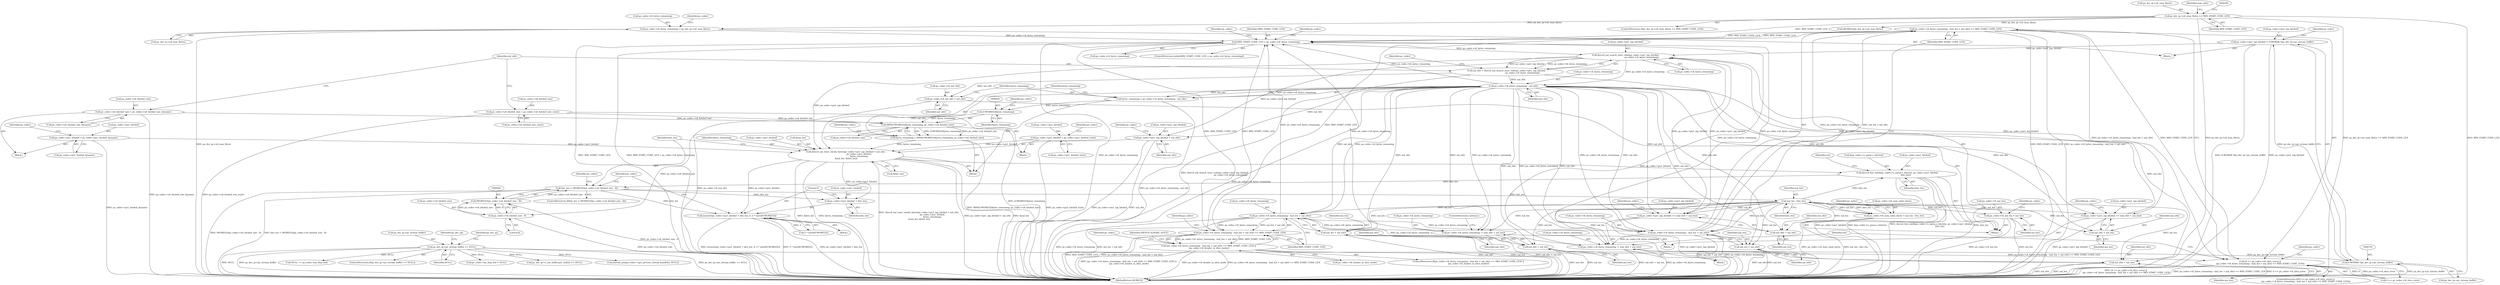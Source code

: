 digraph "0_Android_87fb7909c49e6a4510ba86ace1ffc83459c7e1b9@API" {
"1001127" [label="(Call,ps_codec->i4_bytes_remaining - (nal_len + nal_ofst) <= MIN_START_CODE_LEN)"];
"1001128" [label="(Call,ps_codec->i4_bytes_remaining - (nal_len + nal_ofst))"];
"1000911" [label="(Call,ps_codec->i4_bytes_remaining - nal_ofst)"];
"1000895" [label="(Call,ihevcd_nal_search_start_code(ps_codec->pu1_inp_bitsbuf,\n                                                ps_codec->i4_bytes_remaining))"];
"1000754" [label="(Call,ps_codec->pu1_inp_bitsbuf = (UWORD8 *)ps_dec_ip->pv_stream_buffer)"];
"1000758" [label="(Call,(UWORD8 *)ps_dec_ip->pv_stream_buffer)"];
"1000260" [label="(Call,ps_dec_ip->pv_stream_buffer == NULL)"];
"1001137" [label="(Call,ps_codec->pu1_inp_bitsbuf += (nal_ofst + nal_len))"];
"1000965" [label="(Call,nal_len - bits_len)"];
"1000940" [label="(Call,bits_len < (WORD32)(ps_codec->u4_bitsbuf_size - 8))"];
"1000973" [label="(Call,ihevcd_bits_init(&ps_codec->s_parse.s_bitstrm, ps_codec->pu1_bitsbuf,\n                         bits_len))"];
"1000925" [label="(Call,ihevcd_nal_remv_emuln_bytes(ps_codec->pu1_inp_bitsbuf + nal_ofst,\n                                        ps_codec->pu1_bitsbuf,\n                                        bytes_remaining,\n &nal_len, &bits_len))"];
"1000863" [label="(Call,ps_codec->pu1_bitsbuf = ps_codec->pu1_bitsbuf_dynamic)"];
"1000879" [label="(Call,ps_codec->pu1_bitsbuf = ps_codec->pu1_bitsbuf_static)"];
"1000916" [label="(Call,bytes_remaining = MIN((UWORD32)bytes_remaining, ps_codec->u4_bitsbuf_size))"];
"1000918" [label="(Call,MIN((UWORD32)bytes_remaining, ps_codec->u4_bitsbuf_size))"];
"1000919" [label="(Call,(UWORD32)bytes_remaining)"];
"1000909" [label="(Call,bytes_remaining = ps_codec->i4_bytes_remaining - nal_ofst)"];
"1000870" [label="(Call,ps_codec->u4_bitsbuf_size = ps_codec->u4_bitsbuf_size_dynamic)"];
"1000886" [label="(Call,ps_codec->u4_bitsbuf_size = ps_codec->u4_bitsbuf_size_static)"];
"1000942" [label="(Call,(WORD32)(ps_codec->u4_bitsbuf_size - 8))"];
"1000944" [label="(Call,ps_codec->u4_bitsbuf_size - 8)"];
"1001090" [label="(Call,ps_codec->pu1_inp_bitsbuf += (nal_ofst + nal_len))"];
"1000795" [label="(Call,MIN_START_CODE_LEN < ps_codec->i4_bytes_remaining)"];
"1000281" [label="(Call,ps_dec_ip->u4_num_Bytes <= MIN_START_CODE_LEN)"];
"1001009" [label="(Call,ps_codec->i4_bytes_remaining - (nal_len + nal_ofst) <= MIN_START_CODE_LEN)"];
"1001010" [label="(Call,ps_codec->i4_bytes_remaining - (nal_len + nal_ofst))"];
"1001127" [label="(Call,ps_codec->i4_bytes_remaining - (nal_len + nal_ofst) <= MIN_START_CODE_LEN)"];
"1000747" [label="(Call,ps_codec->i4_bytes_remaining = ps_dec_ip->u4_num_Bytes)"];
"1001097" [label="(Call,ps_codec->i4_bytes_remaining -= (nal_ofst + nal_len))"];
"1001144" [label="(Call,ps_codec->i4_bytes_remaining -= (nal_ofst + nal_len))"];
"1000893" [label="(Call,nal_ofst = ihevcd_nal_search_start_code(ps_codec->pu1_inp_bitsbuf,\n                                                ps_codec->i4_bytes_remaining))"];
"1000902" [label="(Call,ps_codec->i4_nal_ofst = nal_ofst)"];
"1000950" [label="(Call,memset(ps_codec->pu1_bitsbuf + bits_len, 0, 2 * sizeof(UWORD32)))"];
"1000951" [label="(Call,ps_codec->pu1_bitsbuf + bits_len)"];
"1000961" [label="(Call,ps_codec->i4_num_emln_bytes = nal_len - bits_len)"];
"1000968" [label="(Call,ps_codec->i4_nal_len = nal_len)"];
"1001008" [label="(Call,(ps_codec->i4_bytes_remaining - (nal_len + nal_ofst) <= MIN_START_CODE_LEN) ||\n (ps_codec->i4_header_in_slice_mode))"];
"1001121" [label="(Call,(0 == ps_codec->i4_slice_error) ||\n (ps_codec->i4_bytes_remaining - (nal_len + nal_ofst) <= MIN_START_CODE_LEN))"];
"1001014" [label="(Call,nal_len + nal_ofst)"];
"1001094" [label="(Call,nal_ofst + nal_len)"];
"1001101" [label="(Call,nal_ofst + nal_len)"];
"1001132" [label="(Call,nal_len + nal_ofst)"];
"1001141" [label="(Call,nal_ofst + nal_len)"];
"1001148" [label="(Call,nal_ofst + nal_len)"];
"1000926" [label="(Call,ps_codec->pu1_inp_bitsbuf + nal_ofst)"];
"1000965" [label="(Call,nal_len - bits_len)"];
"1001133" [label="(Identifier,nal_len)"];
"1001017" [label="(Identifier,MIN_START_CODE_LEN)"];
"1000755" [label="(Call,ps_codec->pu1_inp_bitsbuf)"];
"1001135" [label="(Identifier,MIN_START_CODE_LEN)"];
"1001087" [label="(Identifier,IHEVCD_IGNORE_SLICE)"];
"1000867" [label="(Call,ps_codec->pu1_bitsbuf_dynamic)"];
"1001122" [label="(Call,0 == ps_codec->i4_slice_error)"];
"1000145" [label="(Block,)"];
"1001138" [label="(Call,ps_codec->pu1_inp_bitsbuf)"];
"1000888" [label="(Identifier,ps_codec)"];
"1001101" [label="(Call,nal_ofst + nal_len)"];
"1001136" [label="(Block,)"];
"1000878" [label="(Block,)"];
"1000872" [label="(Identifier,ps_codec)"];
"1000922" [label="(Call,ps_codec->u4_bitsbuf_size)"];
"1001010" [label="(Call,ps_codec->i4_bytes_remaining - (nal_len + nal_ofst))"];
"1001026" [label="(Identifier,ps_codec)"];
"1000972" [label="(Identifier,nal_len)"];
"1000949" [label="(Block,)"];
"1000754" [label="(Call,ps_codec->pu1_inp_bitsbuf = (UWORD8 *)ps_dec_ip->pv_stream_buffer)"];
"1000968" [label="(Call,ps_codec->i4_nal_len = nal_len)"];
"1000923" [label="(Identifier,ps_codec)"];
"1000904" [label="(Identifier,ps_codec)"];
"1000280" [label="(ControlStructure,if(ps_dec_ip->u4_num_Bytes <= MIN_START_CODE_LEN))"];
"1001150" [label="(Identifier,nal_len)"];
"1001216" [label="(Identifier,ps_codec)"];
"1000874" [label="(Call,ps_codec->u4_bitsbuf_size_dynamic)"];
"1000748" [label="(Call,ps_codec->i4_bytes_remaining)"];
"1000930" [label="(Identifier,nal_ofst)"];
"1000918" [label="(Call,MIN((UWORD32)bytes_remaining, ps_codec->u4_bitsbuf_size))"];
"1000780" [label="(Call,ps_codec->ps_disp_buf = NULL)"];
"1000766" [label="(Identifier,ps_codec)"];
"1000941" [label="(Identifier,bits_len)"];
"1000282" [label="(Call,ps_dec_ip->u4_num_Bytes)"];
"1000797" [label="(Call,ps_codec->i4_bytes_remaining)"];
"1001011" [label="(Call,ps_codec->i4_bytes_remaining)"];
"1000955" [label="(Identifier,bits_len)"];
"1000907" [label="(Block,)"];
"1000926" [label="(Call,ps_codec->pu1_inp_bitsbuf + nal_ofst)"];
"1001016" [label="(Identifier,nal_ofst)"];
"1001096" [label="(Identifier,nal_len)"];
"1000925" [label="(Call,ihevcd_nal_remv_emuln_bytes(ps_codec->pu1_inp_bitsbuf + nal_ofst,\n                                        ps_codec->pu1_bitsbuf,\n                                        bytes_remaining,\n &nal_len, &bits_len))"];
"1000962" [label="(Call,ps_codec->i4_num_emln_bytes)"];
"1001149" [label="(Identifier,nal_ofst)"];
"1001134" [label="(Identifier,nal_ofst)"];
"1000268" [label="(Identifier,ps_dec_op)"];
"1000906" [label="(Identifier,nal_ofst)"];
"1001103" [label="(Identifier,nal_len)"];
"1000910" [label="(Identifier,bytes_remaining)"];
"1000951" [label="(Call,ps_codec->pu1_bitsbuf + bits_len)"];
"1000880" [label="(Call,ps_codec->pu1_bitsbuf)"];
"1000944" [label="(Call,ps_codec->u4_bitsbuf_size - 8)"];
"1001141" [label="(Call,nal_ofst + nal_len)"];
"1001145" [label="(Call,ps_codec->i4_bytes_remaining)"];
"1001903" [label="(MethodReturn,WORD32)"];
"1001018" [label="(Call,ps_codec->i4_header_in_slice_mode)"];
"1000983" [label="(Identifier,bits_len)"];
"1001015" [label="(Identifier,nal_len)"];
"1000806" [label="(Identifier,ps_codec)"];
"1000747" [label="(Call,ps_codec->i4_bytes_remaining = ps_dec_ip->u4_num_Bytes)"];
"1000966" [label="(Identifier,nal_len)"];
"1000916" [label="(Call,bytes_remaining = MIN((UWORD32)bytes_remaining, ps_codec->u4_bitsbuf_size))"];
"1000404" [label="(Call,ps_dec_ip->s_out_buffer.pu1_bufs[i] == NULL)"];
"1001132" [label="(Call,nal_len + nal_ofst)"];
"1000864" [label="(Call,ps_codec->pu1_bitsbuf)"];
"1000932" [label="(Identifier,ps_codec)"];
"1000260" [label="(Call,ps_dec_ip->pv_stream_buffer == NULL)"];
"1000870" [label="(Call,ps_codec->u4_bitsbuf_size = ps_codec->u4_bitsbuf_size_dynamic)"];
"1001142" [label="(Identifier,nal_ofst)"];
"1001153" [label="(Identifier,ret)"];
"1000915" [label="(Identifier,nal_ofst)"];
"1000945" [label="(Call,ps_codec->u4_bitsbuf_size)"];
"1000896" [label="(Call,ps_codec->pu1_inp_bitsbuf)"];
"1001784" [label="(Call,ithread_join(ps_codec->apv_process_thread_handle[i], NULL))"];
"1001137" [label="(Call,ps_codec->pu1_inp_bitsbuf += (nal_ofst + nal_len))"];
"1001121" [label="(Call,(0 == ps_codec->i4_slice_error) ||\n (ps_codec->i4_bytes_remaining - (nal_len + nal_ofst) <= MIN_START_CODE_LEN))"];
"1001014" [label="(Call,nal_len + nal_ofst)"];
"1001009" [label="(Call,ps_codec->i4_bytes_remaining - (nal_len + nal_ofst) <= MIN_START_CODE_LEN)"];
"1001095" [label="(Identifier,nal_ofst)"];
"1000899" [label="(Call,ps_codec->i4_bytes_remaining)"];
"1001099" [label="(Identifier,ps_codec)"];
"1001148" [label="(Call,nal_ofst + nal_len)"];
"1000794" [label="(ControlStructure,while(MIN_START_CODE_LEN < ps_codec->i4_bytes_remaining))"];
"1000289" [label="(Call,(WORD32)ps_dec_ip->u4_num_Bytes)"];
"1000894" [label="(Identifier,nal_ofst)"];
"1000890" [label="(Call,ps_codec->u4_bitsbuf_size_static)"];
"1001007" [label="(ControlStructure,if((ps_codec->i4_bytes_remaining - (nal_len + nal_ofst) <= MIN_START_CODE_LEN) ||\n (ps_codec->i4_header_in_slice_mode)))"];
"1001098" [label="(Call,ps_codec->i4_bytes_remaining)"];
"1000862" [label="(Block,)"];
"1000903" [label="(Call,ps_codec->i4_nal_ofst)"];
"1000948" [label="(Literal,8)"];
"1001097" [label="(Call,ps_codec->i4_bytes_remaining -= (nal_ofst + nal_len))"];
"1001019" [label="(Identifier,ps_codec)"];
"1001128" [label="(Call,ps_codec->i4_bytes_remaining - (nal_len + nal_ofst))"];
"1000795" [label="(Call,MIN_START_CODE_LEN < ps_codec->i4_bytes_remaining)"];
"1001143" [label="(Identifier,nal_len)"];
"1000758" [label="(Call,(UWORD8 *)ps_dec_ip->pv_stream_buffer)"];
"1000886" [label="(Call,ps_codec->u4_bitsbuf_size = ps_codec->u4_bitsbuf_size_static)"];
"1001104" [label="(ControlStructure,continue;)"];
"1000917" [label="(Identifier,bytes_remaining)"];
"1000952" [label="(Call,ps_codec->pu1_bitsbuf)"];
"1001146" [label="(Identifier,ps_codec)"];
"1000980" [label="(Call,ps_codec->pu1_bitsbuf)"];
"1000760" [label="(Call,ps_dec_ip->pv_stream_buffer)"];
"1000935" [label="(Call,&nal_len)"];
"1000682" [label="(Call,NULL == ps_codec->ps_disp_buf)"];
"1000921" [label="(Identifier,bytes_remaining)"];
"1000285" [label="(Identifier,MIN_START_CODE_LEN)"];
"1000934" [label="(Identifier,bytes_remaining)"];
"1001008" [label="(Call,(ps_codec->i4_bytes_remaining - (nal_len + nal_ofst) <= MIN_START_CODE_LEN) ||\n (ps_codec->i4_header_in_slice_mode))"];
"1000956" [label="(Literal,0)"];
"1000950" [label="(Call,memset(ps_codec->pu1_bitsbuf + bits_len, 0, 2 * sizeof(UWORD32)))"];
"1000871" [label="(Call,ps_codec->u4_bitsbuf_size)"];
"1001090" [label="(Call,ps_codec->pu1_inp_bitsbuf += (nal_ofst + nal_len))"];
"1000893" [label="(Call,nal_ofst = ihevcd_nal_search_start_code(ps_codec->pu1_inp_bitsbuf,\n                                                ps_codec->i4_bytes_remaining))"];
"1000963" [label="(Identifier,ps_codec)"];
"1000985" [label="(Identifier,ret)"];
"1000940" [label="(Call,bits_len < (WORD32)(ps_codec->u4_bitsbuf_size - 8))"];
"1000756" [label="(Identifier,ps_codec)"];
"1000919" [label="(Call,(UWORD32)bytes_remaining)"];
"1000259" [label="(ControlStructure,if(ps_dec_ip->pv_stream_buffer == NULL))"];
"1000957" [label="(Call,2 * sizeof(UWORD32))"];
"1000977" [label="(Identifier,ps_codec)"];
"1000953" [label="(Identifier,ps_codec)"];
"1001127" [label="(Call,ps_codec->i4_bytes_remaining - (nal_len + nal_ofst) <= MIN_START_CODE_LEN)"];
"1000887" [label="(Call,ps_codec->u4_bitsbuf_size)"];
"1001129" [label="(Call,ps_codec->i4_bytes_remaining)"];
"1001144" [label="(Call,ps_codec->i4_bytes_remaining -= (nal_ofst + nal_len))"];
"1000969" [label="(Call,ps_codec->i4_nal_len)"];
"1000883" [label="(Call,ps_codec->pu1_bitsbuf_static)"];
"1000911" [label="(Call,ps_codec->i4_bytes_remaining - nal_ofst)"];
"1000283" [label="(Identifier,ps_dec_ip)"];
"1000264" [label="(Identifier,NULL)"];
"1000927" [label="(Call,ps_codec->pu1_inp_bitsbuf)"];
"1000912" [label="(Call,ps_codec->i4_bytes_remaining)"];
"1001120" [label="(ControlStructure,if((0 == ps_codec->i4_slice_error) ||\n (ps_codec->i4_bytes_remaining - (nal_len + nal_ofst) <= MIN_START_CODE_LEN)))"];
"1000967" [label="(Identifier,bits_len)"];
"1000931" [label="(Call,ps_codec->pu1_bitsbuf)"];
"1000863" [label="(Call,ps_codec->pu1_bitsbuf = ps_codec->pu1_bitsbuf_dynamic)"];
"1000902" [label="(Call,ps_codec->i4_nal_ofst = nal_ofst)"];
"1000939" [label="(ControlStructure,if(bits_len < (WORD32)(ps_codec->u4_bitsbuf_size - 8)))"];
"1000961" [label="(Call,ps_codec->i4_num_emln_bytes = nal_len - bits_len)"];
"1000942" [label="(Call,(WORD32)(ps_codec->u4_bitsbuf_size - 8))"];
"1000970" [label="(Identifier,ps_codec)"];
"1001089" [label="(Block,)"];
"1000325" [label="(Identifier,num_mbs)"];
"1000751" [label="(Call,ps_dec_ip->u4_num_Bytes)"];
"1001091" [label="(Call,ps_codec->pu1_inp_bitsbuf)"];
"1001094" [label="(Call,nal_ofst + nal_len)"];
"1000973" [label="(Call,ihevcd_bits_init(&ps_codec->s_parse.s_bitstrm, ps_codec->pu1_bitsbuf,\n                         bits_len))"];
"1000800" [label="(Block,)"];
"1000974" [label="(Call,&ps_codec->s_parse.s_bitstrm)"];
"1000937" [label="(Call,&bits_len)"];
"1000928" [label="(Identifier,ps_codec)"];
"1001102" [label="(Identifier,nal_ofst)"];
"1000261" [label="(Call,ps_dec_ip->pv_stream_buffer)"];
"1000909" [label="(Call,bytes_remaining = ps_codec->i4_bytes_remaining - nal_ofst)"];
"1000879" [label="(Call,ps_codec->pu1_bitsbuf = ps_codec->pu1_bitsbuf_static)"];
"1000796" [label="(Identifier,MIN_START_CODE_LEN)"];
"1000895" [label="(Call,ihevcd_nal_search_start_code(ps_codec->pu1_inp_bitsbuf,\n                                                ps_codec->i4_bytes_remaining))"];
"1001139" [label="(Identifier,ps_codec)"];
"1000281" [label="(Call,ps_dec_ip->u4_num_Bytes <= MIN_START_CODE_LEN)"];
"1001127" -> "1001121"  [label="AST: "];
"1001127" -> "1001135"  [label="CFG: "];
"1001128" -> "1001127"  [label="AST: "];
"1001135" -> "1001127"  [label="AST: "];
"1001121" -> "1001127"  [label="CFG: "];
"1001127" -> "1001903"  [label="DDG: MIN_START_CODE_LEN"];
"1001127" -> "1001903"  [label="DDG: ps_codec->i4_bytes_remaining - (nal_len + nal_ofst)"];
"1001127" -> "1000795"  [label="DDG: MIN_START_CODE_LEN"];
"1001127" -> "1001121"  [label="DDG: ps_codec->i4_bytes_remaining - (nal_len + nal_ofst)"];
"1001127" -> "1001121"  [label="DDG: MIN_START_CODE_LEN"];
"1001128" -> "1001127"  [label="DDG: ps_codec->i4_bytes_remaining"];
"1001128" -> "1001127"  [label="DDG: nal_len + nal_ofst"];
"1000795" -> "1001127"  [label="DDG: MIN_START_CODE_LEN"];
"1001009" -> "1001127"  [label="DDG: MIN_START_CODE_LEN"];
"1001128" -> "1001132"  [label="CFG: "];
"1001129" -> "1001128"  [label="AST: "];
"1001132" -> "1001128"  [label="AST: "];
"1001135" -> "1001128"  [label="CFG: "];
"1001128" -> "1001903"  [label="DDG: ps_codec->i4_bytes_remaining"];
"1001128" -> "1001903"  [label="DDG: nal_len + nal_ofst"];
"1001128" -> "1000795"  [label="DDG: ps_codec->i4_bytes_remaining"];
"1000911" -> "1001128"  [label="DDG: ps_codec->i4_bytes_remaining"];
"1000911" -> "1001128"  [label="DDG: nal_ofst"];
"1001010" -> "1001128"  [label="DDG: ps_codec->i4_bytes_remaining"];
"1000965" -> "1001128"  [label="DDG: nal_len"];
"1001128" -> "1001144"  [label="DDG: ps_codec->i4_bytes_remaining"];
"1000911" -> "1000909"  [label="AST: "];
"1000911" -> "1000915"  [label="CFG: "];
"1000912" -> "1000911"  [label="AST: "];
"1000915" -> "1000911"  [label="AST: "];
"1000909" -> "1000911"  [label="CFG: "];
"1000911" -> "1001903"  [label="DDG: ps_codec->i4_bytes_remaining"];
"1000911" -> "1000795"  [label="DDG: ps_codec->i4_bytes_remaining"];
"1000911" -> "1000909"  [label="DDG: ps_codec->i4_bytes_remaining"];
"1000911" -> "1000909"  [label="DDG: nal_ofst"];
"1000895" -> "1000911"  [label="DDG: ps_codec->i4_bytes_remaining"];
"1000893" -> "1000911"  [label="DDG: nal_ofst"];
"1000911" -> "1000925"  [label="DDG: nal_ofst"];
"1000911" -> "1000926"  [label="DDG: nal_ofst"];
"1000911" -> "1001010"  [label="DDG: ps_codec->i4_bytes_remaining"];
"1000911" -> "1001010"  [label="DDG: nal_ofst"];
"1000911" -> "1001014"  [label="DDG: nal_ofst"];
"1000911" -> "1001090"  [label="DDG: nal_ofst"];
"1000911" -> "1001094"  [label="DDG: nal_ofst"];
"1000911" -> "1001097"  [label="DDG: nal_ofst"];
"1000911" -> "1001097"  [label="DDG: ps_codec->i4_bytes_remaining"];
"1000911" -> "1001101"  [label="DDG: nal_ofst"];
"1000911" -> "1001132"  [label="DDG: nal_ofst"];
"1000911" -> "1001137"  [label="DDG: nal_ofst"];
"1000911" -> "1001141"  [label="DDG: nal_ofst"];
"1000911" -> "1001144"  [label="DDG: nal_ofst"];
"1000911" -> "1001144"  [label="DDG: ps_codec->i4_bytes_remaining"];
"1000911" -> "1001148"  [label="DDG: nal_ofst"];
"1000895" -> "1000893"  [label="AST: "];
"1000895" -> "1000899"  [label="CFG: "];
"1000896" -> "1000895"  [label="AST: "];
"1000899" -> "1000895"  [label="AST: "];
"1000893" -> "1000895"  [label="CFG: "];
"1000895" -> "1000893"  [label="DDG: ps_codec->pu1_inp_bitsbuf"];
"1000895" -> "1000893"  [label="DDG: ps_codec->i4_bytes_remaining"];
"1000754" -> "1000895"  [label="DDG: ps_codec->pu1_inp_bitsbuf"];
"1001137" -> "1000895"  [label="DDG: ps_codec->pu1_inp_bitsbuf"];
"1001090" -> "1000895"  [label="DDG: ps_codec->pu1_inp_bitsbuf"];
"1000795" -> "1000895"  [label="DDG: ps_codec->i4_bytes_remaining"];
"1000895" -> "1000925"  [label="DDG: ps_codec->pu1_inp_bitsbuf"];
"1000895" -> "1000926"  [label="DDG: ps_codec->pu1_inp_bitsbuf"];
"1000895" -> "1001090"  [label="DDG: ps_codec->pu1_inp_bitsbuf"];
"1000895" -> "1001137"  [label="DDG: ps_codec->pu1_inp_bitsbuf"];
"1000754" -> "1000145"  [label="AST: "];
"1000754" -> "1000758"  [label="CFG: "];
"1000755" -> "1000754"  [label="AST: "];
"1000758" -> "1000754"  [label="AST: "];
"1000766" -> "1000754"  [label="CFG: "];
"1000754" -> "1001903"  [label="DDG: (UWORD8 *)ps_dec_ip->pv_stream_buffer"];
"1000754" -> "1001903"  [label="DDG: ps_codec->pu1_inp_bitsbuf"];
"1000758" -> "1000754"  [label="DDG: ps_dec_ip->pv_stream_buffer"];
"1000758" -> "1000760"  [label="CFG: "];
"1000759" -> "1000758"  [label="AST: "];
"1000760" -> "1000758"  [label="AST: "];
"1000758" -> "1001903"  [label="DDG: ps_dec_ip->pv_stream_buffer"];
"1000260" -> "1000758"  [label="DDG: ps_dec_ip->pv_stream_buffer"];
"1000260" -> "1000259"  [label="AST: "];
"1000260" -> "1000264"  [label="CFG: "];
"1000261" -> "1000260"  [label="AST: "];
"1000264" -> "1000260"  [label="AST: "];
"1000268" -> "1000260"  [label="CFG: "];
"1000283" -> "1000260"  [label="CFG: "];
"1000260" -> "1001903"  [label="DDG: ps_dec_ip->pv_stream_buffer == NULL"];
"1000260" -> "1001903"  [label="DDG: NULL"];
"1000260" -> "1001903"  [label="DDG: ps_dec_ip->pv_stream_buffer"];
"1000260" -> "1000404"  [label="DDG: NULL"];
"1000260" -> "1000682"  [label="DDG: NULL"];
"1000260" -> "1000780"  [label="DDG: NULL"];
"1000260" -> "1001784"  [label="DDG: NULL"];
"1001137" -> "1001136"  [label="AST: "];
"1001137" -> "1001141"  [label="CFG: "];
"1001138" -> "1001137"  [label="AST: "];
"1001141" -> "1001137"  [label="AST: "];
"1001146" -> "1001137"  [label="CFG: "];
"1001137" -> "1001903"  [label="DDG: ps_codec->pu1_inp_bitsbuf"];
"1000965" -> "1001137"  [label="DDG: nal_len"];
"1000965" -> "1000961"  [label="AST: "];
"1000965" -> "1000967"  [label="CFG: "];
"1000966" -> "1000965"  [label="AST: "];
"1000967" -> "1000965"  [label="AST: "];
"1000961" -> "1000965"  [label="CFG: "];
"1000965" -> "1000961"  [label="DDG: nal_len"];
"1000965" -> "1000961"  [label="DDG: bits_len"];
"1000940" -> "1000965"  [label="DDG: bits_len"];
"1000965" -> "1000968"  [label="DDG: nal_len"];
"1000965" -> "1000973"  [label="DDG: bits_len"];
"1000965" -> "1001010"  [label="DDG: nal_len"];
"1000965" -> "1001014"  [label="DDG: nal_len"];
"1000965" -> "1001090"  [label="DDG: nal_len"];
"1000965" -> "1001094"  [label="DDG: nal_len"];
"1000965" -> "1001097"  [label="DDG: nal_len"];
"1000965" -> "1001101"  [label="DDG: nal_len"];
"1000965" -> "1001132"  [label="DDG: nal_len"];
"1000965" -> "1001141"  [label="DDG: nal_len"];
"1000965" -> "1001144"  [label="DDG: nal_len"];
"1000965" -> "1001148"  [label="DDG: nal_len"];
"1000940" -> "1000939"  [label="AST: "];
"1000940" -> "1000942"  [label="CFG: "];
"1000941" -> "1000940"  [label="AST: "];
"1000942" -> "1000940"  [label="AST: "];
"1000953" -> "1000940"  [label="CFG: "];
"1000963" -> "1000940"  [label="CFG: "];
"1000940" -> "1001903"  [label="DDG: (WORD32)(ps_codec->u4_bitsbuf_size - 8)"];
"1000940" -> "1001903"  [label="DDG: bits_len < (WORD32)(ps_codec->u4_bitsbuf_size - 8)"];
"1000973" -> "1000940"  [label="DDG: bits_len"];
"1000942" -> "1000940"  [label="DDG: ps_codec->u4_bitsbuf_size - 8"];
"1000940" -> "1000950"  [label="DDG: bits_len"];
"1000940" -> "1000951"  [label="DDG: bits_len"];
"1000973" -> "1000800"  [label="AST: "];
"1000973" -> "1000983"  [label="CFG: "];
"1000974" -> "1000973"  [label="AST: "];
"1000980" -> "1000973"  [label="AST: "];
"1000983" -> "1000973"  [label="AST: "];
"1000985" -> "1000973"  [label="CFG: "];
"1000973" -> "1001903"  [label="DDG: &ps_codec->s_parse.s_bitstrm"];
"1000973" -> "1001903"  [label="DDG: ihevcd_bits_init(&ps_codec->s_parse.s_bitstrm, ps_codec->pu1_bitsbuf,\n                         bits_len)"];
"1000973" -> "1001903"  [label="DDG: bits_len"];
"1000973" -> "1001903"  [label="DDG: ps_codec->pu1_bitsbuf"];
"1000925" -> "1000973"  [label="DDG: ps_codec->pu1_bitsbuf"];
"1000925" -> "1000907"  [label="AST: "];
"1000925" -> "1000937"  [label="CFG: "];
"1000926" -> "1000925"  [label="AST: "];
"1000931" -> "1000925"  [label="AST: "];
"1000934" -> "1000925"  [label="AST: "];
"1000935" -> "1000925"  [label="AST: "];
"1000937" -> "1000925"  [label="AST: "];
"1000941" -> "1000925"  [label="CFG: "];
"1000925" -> "1001903"  [label="DDG: ps_codec->pu1_inp_bitsbuf + nal_ofst"];
"1000925" -> "1001903"  [label="DDG: &nal_len"];
"1000925" -> "1001903"  [label="DDG: &bits_len"];
"1000925" -> "1001903"  [label="DDG: bytes_remaining"];
"1000925" -> "1001903"  [label="DDG: ihevcd_nal_remv_emuln_bytes(ps_codec->pu1_inp_bitsbuf + nal_ofst,\n                                        ps_codec->pu1_bitsbuf,\n                                        bytes_remaining,\n &nal_len, &bits_len)"];
"1000863" -> "1000925"  [label="DDG: ps_codec->pu1_bitsbuf"];
"1000879" -> "1000925"  [label="DDG: ps_codec->pu1_bitsbuf"];
"1000916" -> "1000925"  [label="DDG: bytes_remaining"];
"1000925" -> "1000950"  [label="DDG: ps_codec->pu1_bitsbuf"];
"1000925" -> "1000951"  [label="DDG: ps_codec->pu1_bitsbuf"];
"1000863" -> "1000862"  [label="AST: "];
"1000863" -> "1000867"  [label="CFG: "];
"1000864" -> "1000863"  [label="AST: "];
"1000867" -> "1000863"  [label="AST: "];
"1000872" -> "1000863"  [label="CFG: "];
"1000863" -> "1001903"  [label="DDG: ps_codec->pu1_bitsbuf_dynamic"];
"1000879" -> "1000878"  [label="AST: "];
"1000879" -> "1000883"  [label="CFG: "];
"1000880" -> "1000879"  [label="AST: "];
"1000883" -> "1000879"  [label="AST: "];
"1000888" -> "1000879"  [label="CFG: "];
"1000879" -> "1001903"  [label="DDG: ps_codec->pu1_bitsbuf_static"];
"1000916" -> "1000907"  [label="AST: "];
"1000916" -> "1000918"  [label="CFG: "];
"1000917" -> "1000916"  [label="AST: "];
"1000918" -> "1000916"  [label="AST: "];
"1000928" -> "1000916"  [label="CFG: "];
"1000916" -> "1001903"  [label="DDG: MIN((UWORD32)bytes_remaining, ps_codec->u4_bitsbuf_size)"];
"1000918" -> "1000916"  [label="DDG: (UWORD32)bytes_remaining"];
"1000918" -> "1000916"  [label="DDG: ps_codec->u4_bitsbuf_size"];
"1000918" -> "1000922"  [label="CFG: "];
"1000919" -> "1000918"  [label="AST: "];
"1000922" -> "1000918"  [label="AST: "];
"1000918" -> "1001903"  [label="DDG: (UWORD32)bytes_remaining"];
"1000919" -> "1000918"  [label="DDG: bytes_remaining"];
"1000870" -> "1000918"  [label="DDG: ps_codec->u4_bitsbuf_size"];
"1000886" -> "1000918"  [label="DDG: ps_codec->u4_bitsbuf_size"];
"1000918" -> "1000944"  [label="DDG: ps_codec->u4_bitsbuf_size"];
"1000919" -> "1000921"  [label="CFG: "];
"1000920" -> "1000919"  [label="AST: "];
"1000921" -> "1000919"  [label="AST: "];
"1000923" -> "1000919"  [label="CFG: "];
"1000909" -> "1000919"  [label="DDG: bytes_remaining"];
"1000909" -> "1000907"  [label="AST: "];
"1000910" -> "1000909"  [label="AST: "];
"1000917" -> "1000909"  [label="CFG: "];
"1000909" -> "1001903"  [label="DDG: ps_codec->i4_bytes_remaining - nal_ofst"];
"1000870" -> "1000862"  [label="AST: "];
"1000870" -> "1000874"  [label="CFG: "];
"1000871" -> "1000870"  [label="AST: "];
"1000874" -> "1000870"  [label="AST: "];
"1000894" -> "1000870"  [label="CFG: "];
"1000870" -> "1001903"  [label="DDG: ps_codec->u4_bitsbuf_size_dynamic"];
"1000886" -> "1000878"  [label="AST: "];
"1000886" -> "1000890"  [label="CFG: "];
"1000887" -> "1000886"  [label="AST: "];
"1000890" -> "1000886"  [label="AST: "];
"1000894" -> "1000886"  [label="CFG: "];
"1000886" -> "1001903"  [label="DDG: ps_codec->u4_bitsbuf_size_static"];
"1000942" -> "1000944"  [label="CFG: "];
"1000943" -> "1000942"  [label="AST: "];
"1000944" -> "1000942"  [label="AST: "];
"1000942" -> "1001903"  [label="DDG: ps_codec->u4_bitsbuf_size - 8"];
"1000944" -> "1000942"  [label="DDG: ps_codec->u4_bitsbuf_size"];
"1000944" -> "1000942"  [label="DDG: 8"];
"1000944" -> "1000948"  [label="CFG: "];
"1000945" -> "1000944"  [label="AST: "];
"1000948" -> "1000944"  [label="AST: "];
"1000944" -> "1001903"  [label="DDG: ps_codec->u4_bitsbuf_size"];
"1001090" -> "1001089"  [label="AST: "];
"1001090" -> "1001094"  [label="CFG: "];
"1001091" -> "1001090"  [label="AST: "];
"1001094" -> "1001090"  [label="AST: "];
"1001099" -> "1001090"  [label="CFG: "];
"1001090" -> "1001903"  [label="DDG: ps_codec->pu1_inp_bitsbuf"];
"1000795" -> "1000794"  [label="AST: "];
"1000795" -> "1000797"  [label="CFG: "];
"1000796" -> "1000795"  [label="AST: "];
"1000797" -> "1000795"  [label="AST: "];
"1000806" -> "1000795"  [label="CFG: "];
"1001216" -> "1000795"  [label="CFG: "];
"1000795" -> "1001903"  [label="DDG: MIN_START_CODE_LEN"];
"1000795" -> "1001903"  [label="DDG: MIN_START_CODE_LEN < ps_codec->i4_bytes_remaining"];
"1000795" -> "1001903"  [label="DDG: ps_codec->i4_bytes_remaining"];
"1000281" -> "1000795"  [label="DDG: MIN_START_CODE_LEN"];
"1001009" -> "1000795"  [label="DDG: MIN_START_CODE_LEN"];
"1000747" -> "1000795"  [label="DDG: ps_codec->i4_bytes_remaining"];
"1001097" -> "1000795"  [label="DDG: ps_codec->i4_bytes_remaining"];
"1001144" -> "1000795"  [label="DDG: ps_codec->i4_bytes_remaining"];
"1001010" -> "1000795"  [label="DDG: ps_codec->i4_bytes_remaining"];
"1000795" -> "1001009"  [label="DDG: MIN_START_CODE_LEN"];
"1000281" -> "1000280"  [label="AST: "];
"1000281" -> "1000285"  [label="CFG: "];
"1000282" -> "1000281"  [label="AST: "];
"1000285" -> "1000281"  [label="AST: "];
"1000290" -> "1000281"  [label="CFG: "];
"1000325" -> "1000281"  [label="CFG: "];
"1000281" -> "1001903"  [label="DDG: MIN_START_CODE_LEN"];
"1000281" -> "1001903"  [label="DDG: ps_dec_ip->u4_num_Bytes"];
"1000281" -> "1001903"  [label="DDG: ps_dec_ip->u4_num_Bytes <= MIN_START_CODE_LEN"];
"1000281" -> "1000289"  [label="DDG: ps_dec_ip->u4_num_Bytes"];
"1000281" -> "1000747"  [label="DDG: ps_dec_ip->u4_num_Bytes"];
"1001009" -> "1001008"  [label="AST: "];
"1001009" -> "1001017"  [label="CFG: "];
"1001010" -> "1001009"  [label="AST: "];
"1001017" -> "1001009"  [label="AST: "];
"1001019" -> "1001009"  [label="CFG: "];
"1001008" -> "1001009"  [label="CFG: "];
"1001009" -> "1001903"  [label="DDG: ps_codec->i4_bytes_remaining - (nal_len + nal_ofst)"];
"1001009" -> "1001903"  [label="DDG: MIN_START_CODE_LEN"];
"1001009" -> "1001008"  [label="DDG: ps_codec->i4_bytes_remaining - (nal_len + nal_ofst)"];
"1001009" -> "1001008"  [label="DDG: MIN_START_CODE_LEN"];
"1001010" -> "1001009"  [label="DDG: ps_codec->i4_bytes_remaining"];
"1001010" -> "1001009"  [label="DDG: nal_len + nal_ofst"];
"1001010" -> "1001014"  [label="CFG: "];
"1001011" -> "1001010"  [label="AST: "];
"1001014" -> "1001010"  [label="AST: "];
"1001017" -> "1001010"  [label="CFG: "];
"1001010" -> "1001903"  [label="DDG: nal_len + nal_ofst"];
"1001010" -> "1001903"  [label="DDG: ps_codec->i4_bytes_remaining"];
"1001010" -> "1001097"  [label="DDG: ps_codec->i4_bytes_remaining"];
"1001010" -> "1001144"  [label="DDG: ps_codec->i4_bytes_remaining"];
"1000747" -> "1000145"  [label="AST: "];
"1000747" -> "1000751"  [label="CFG: "];
"1000748" -> "1000747"  [label="AST: "];
"1000751" -> "1000747"  [label="AST: "];
"1000756" -> "1000747"  [label="CFG: "];
"1000747" -> "1001903"  [label="DDG: ps_dec_ip->u4_num_Bytes"];
"1001097" -> "1001089"  [label="AST: "];
"1001097" -> "1001101"  [label="CFG: "];
"1001098" -> "1001097"  [label="AST: "];
"1001101" -> "1001097"  [label="AST: "];
"1001104" -> "1001097"  [label="CFG: "];
"1001097" -> "1001903"  [label="DDG: nal_ofst + nal_len"];
"1001144" -> "1001136"  [label="AST: "];
"1001144" -> "1001148"  [label="CFG: "];
"1001145" -> "1001144"  [label="AST: "];
"1001148" -> "1001144"  [label="AST: "];
"1001153" -> "1001144"  [label="CFG: "];
"1001144" -> "1001903"  [label="DDG: nal_ofst + nal_len"];
"1001144" -> "1001903"  [label="DDG: ps_codec->i4_bytes_remaining"];
"1000893" -> "1000800"  [label="AST: "];
"1000894" -> "1000893"  [label="AST: "];
"1000904" -> "1000893"  [label="CFG: "];
"1000893" -> "1001903"  [label="DDG: ihevcd_nal_search_start_code(ps_codec->pu1_inp_bitsbuf,\n                                                ps_codec->i4_bytes_remaining)"];
"1000893" -> "1000902"  [label="DDG: nal_ofst"];
"1000902" -> "1000800"  [label="AST: "];
"1000902" -> "1000906"  [label="CFG: "];
"1000903" -> "1000902"  [label="AST: "];
"1000906" -> "1000902"  [label="AST: "];
"1000910" -> "1000902"  [label="CFG: "];
"1000902" -> "1001903"  [label="DDG: ps_codec->i4_nal_ofst"];
"1000950" -> "1000949"  [label="AST: "];
"1000950" -> "1000957"  [label="CFG: "];
"1000951" -> "1000950"  [label="AST: "];
"1000956" -> "1000950"  [label="AST: "];
"1000957" -> "1000950"  [label="AST: "];
"1000963" -> "1000950"  [label="CFG: "];
"1000950" -> "1001903"  [label="DDG: memset(ps_codec->pu1_bitsbuf + bits_len, 0, 2 * sizeof(UWORD32))"];
"1000950" -> "1001903"  [label="DDG: 2 * sizeof(UWORD32)"];
"1000950" -> "1001903"  [label="DDG: ps_codec->pu1_bitsbuf + bits_len"];
"1000957" -> "1000950"  [label="DDG: 2"];
"1000951" -> "1000955"  [label="CFG: "];
"1000952" -> "1000951"  [label="AST: "];
"1000955" -> "1000951"  [label="AST: "];
"1000956" -> "1000951"  [label="CFG: "];
"1000961" -> "1000800"  [label="AST: "];
"1000962" -> "1000961"  [label="AST: "];
"1000970" -> "1000961"  [label="CFG: "];
"1000961" -> "1001903"  [label="DDG: nal_len - bits_len"];
"1000961" -> "1001903"  [label="DDG: ps_codec->i4_num_emln_bytes"];
"1000968" -> "1000800"  [label="AST: "];
"1000968" -> "1000972"  [label="CFG: "];
"1000969" -> "1000968"  [label="AST: "];
"1000972" -> "1000968"  [label="AST: "];
"1000977" -> "1000968"  [label="CFG: "];
"1000968" -> "1001903"  [label="DDG: nal_len"];
"1000968" -> "1001903"  [label="DDG: ps_codec->i4_nal_len"];
"1001008" -> "1001007"  [label="AST: "];
"1001008" -> "1001018"  [label="CFG: "];
"1001018" -> "1001008"  [label="AST: "];
"1001026" -> "1001008"  [label="CFG: "];
"1001087" -> "1001008"  [label="CFG: "];
"1001008" -> "1001903"  [label="DDG: (ps_codec->i4_bytes_remaining - (nal_len + nal_ofst) <= MIN_START_CODE_LEN) ||\n (ps_codec->i4_header_in_slice_mode)"];
"1001008" -> "1001903"  [label="DDG: ps_codec->i4_header_in_slice_mode"];
"1001008" -> "1001903"  [label="DDG: ps_codec->i4_bytes_remaining - (nal_len + nal_ofst) <= MIN_START_CODE_LEN"];
"1001008" -> "1001121"  [label="DDG: ps_codec->i4_bytes_remaining - (nal_len + nal_ofst) <= MIN_START_CODE_LEN"];
"1001121" -> "1001120"  [label="AST: "];
"1001121" -> "1001122"  [label="CFG: "];
"1001122" -> "1001121"  [label="AST: "];
"1001139" -> "1001121"  [label="CFG: "];
"1001153" -> "1001121"  [label="CFG: "];
"1001121" -> "1001903"  [label="DDG: (0 == ps_codec->i4_slice_error) ||\n (ps_codec->i4_bytes_remaining - (nal_len + nal_ofst) <= MIN_START_CODE_LEN)"];
"1001121" -> "1001903"  [label="DDG: ps_codec->i4_bytes_remaining - (nal_len + nal_ofst) <= MIN_START_CODE_LEN"];
"1001121" -> "1001903"  [label="DDG: 0 == ps_codec->i4_slice_error"];
"1001122" -> "1001121"  [label="DDG: 0"];
"1001122" -> "1001121"  [label="DDG: ps_codec->i4_slice_error"];
"1001014" -> "1001016"  [label="CFG: "];
"1001015" -> "1001014"  [label="AST: "];
"1001016" -> "1001014"  [label="AST: "];
"1001014" -> "1001903"  [label="DDG: nal_len"];
"1001014" -> "1001903"  [label="DDG: nal_ofst"];
"1001094" -> "1001096"  [label="CFG: "];
"1001095" -> "1001094"  [label="AST: "];
"1001096" -> "1001094"  [label="AST: "];
"1001101" -> "1001103"  [label="CFG: "];
"1001102" -> "1001101"  [label="AST: "];
"1001103" -> "1001101"  [label="AST: "];
"1001101" -> "1001903"  [label="DDG: nal_len"];
"1001101" -> "1001903"  [label="DDG: nal_ofst"];
"1001132" -> "1001134"  [label="CFG: "];
"1001133" -> "1001132"  [label="AST: "];
"1001134" -> "1001132"  [label="AST: "];
"1001132" -> "1001903"  [label="DDG: nal_ofst"];
"1001132" -> "1001903"  [label="DDG: nal_len"];
"1001141" -> "1001143"  [label="CFG: "];
"1001142" -> "1001141"  [label="AST: "];
"1001143" -> "1001141"  [label="AST: "];
"1001148" -> "1001150"  [label="CFG: "];
"1001149" -> "1001148"  [label="AST: "];
"1001150" -> "1001148"  [label="AST: "];
"1001148" -> "1001903"  [label="DDG: nal_len"];
"1001148" -> "1001903"  [label="DDG: nal_ofst"];
"1000926" -> "1000930"  [label="CFG: "];
"1000927" -> "1000926"  [label="AST: "];
"1000930" -> "1000926"  [label="AST: "];
"1000932" -> "1000926"  [label="CFG: "];
"1000926" -> "1001903"  [label="DDG: ps_codec->pu1_inp_bitsbuf"];
"1000926" -> "1001903"  [label="DDG: nal_ofst"];
}
